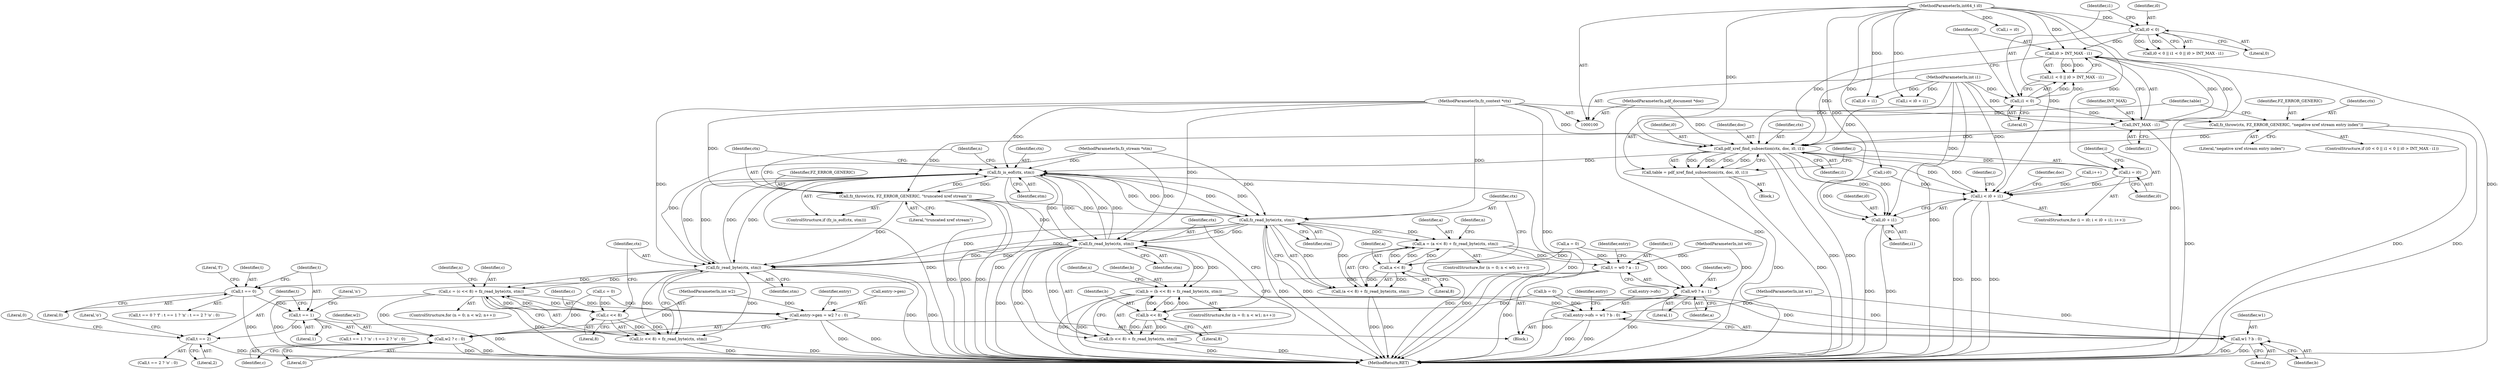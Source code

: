 digraph "0_ghostscript_55c3f68d638ac1263a386e0aaa004bb6e8bde731@pointer" {
"1000134" [label="(Call,pdf_xref_find_subsection(ctx, doc, i0, i1))"];
"1000128" [label="(Call,fz_throw(ctx, FZ_ERROR_GENERIC, \"negative xref stream entry index\"))"];
"1000101" [label="(MethodParameterIn,fz_context *ctx)"];
"1000102" [label="(MethodParameterIn,pdf_document *doc)"];
"1000116" [label="(Call,i0 < 0)"];
"1000104" [label="(MethodParameterIn,int64_t i0)"];
"1000123" [label="(Call,i0 > INT_MAX - i1)"];
"1000125" [label="(Call,INT_MAX - i1)"];
"1000120" [label="(Call,i1 < 0)"];
"1000105" [label="(MethodParameterIn,int i1)"];
"1000132" [label="(Call,table = pdf_xref_find_subsection(ctx, doc, i0, i1))"];
"1000140" [label="(Call,i = i0)"];
"1000143" [label="(Call,i < i0 + i1)"];
"1000145" [label="(Call,i0 + i1)"];
"1000184" [label="(Call,fz_is_eof(ctx, stm))"];
"1000187" [label="(Call,fz_throw(ctx, FZ_ERROR_GENERIC, \"truncated xref stream\"))"];
"1000206" [label="(Call,fz_read_byte(ctx, stm))"];
"1000200" [label="(Call,a = (a << 8) + fz_read_byte(ctx, stm))"];
"1000203" [label="(Call,a << 8)"];
"1000202" [label="(Call,(a << 8) + fz_read_byte(ctx, stm))"];
"1000252" [label="(Call,t = w0 ? a : 1)"];
"1000263" [label="(Call,t == 0)"];
"1000268" [label="(Call,t == 1)"];
"1000273" [label="(Call,t == 2)"];
"1000254" [label="(Call,w0 ? a : 1)"];
"1000224" [label="(Call,fz_read_byte(ctx, stm))"];
"1000218" [label="(Call,b = (b << 8) + fz_read_byte(ctx, stm))"];
"1000221" [label="(Call,b << 8)"];
"1000220" [label="(Call,(b << 8) + fz_read_byte(ctx, stm))"];
"1000278" [label="(Call,entry->ofs = w1 ? b : 0)"];
"1000282" [label="(Call,w1 ? b : 0)"];
"1000242" [label="(Call,fz_read_byte(ctx, stm))"];
"1000236" [label="(Call,c = (c << 8) + fz_read_byte(ctx, stm))"];
"1000239" [label="(Call,c << 8)"];
"1000238" [label="(Call,(c << 8) + fz_read_byte(ctx, stm))"];
"1000286" [label="(Call,entry->gen = w2 ? c : 0)"];
"1000290" [label="(Call,w2 ? c : 0)"];
"1000108" [label="(MethodParameterIn,int w2)"];
"1000189" [label="(Identifier,FZ_ERROR_GENERIC)"];
"1000265" [label="(Literal,0)"];
"1000109" [label="(Block,)"];
"1000274" [label="(Identifier,t)"];
"1000117" [label="(Identifier,i0)"];
"1000199" [label="(Identifier,n)"];
"1000243" [label="(Identifier,ctx)"];
"1000235" [label="(Identifier,n)"];
"1000114" [label="(ControlStructure,if (i0 < 0 || i1 < 0 || i0 > INT_MAX - i1))"];
"1000288" [label="(Identifier,entry)"];
"1000120" [label="(Call,i1 < 0)"];
"1000286" [label="(Call,entry->gen = w2 ? c : 0)"];
"1000180" [label="(Call,c = 0)"];
"1000127" [label="(Identifier,i1)"];
"1000293" [label="(Literal,0)"];
"1000207" [label="(Identifier,ctx)"];
"1000191" [label="(ControlStructure,for (n = 0; n < w0; n++))"];
"1000304" [label="(MethodReturn,RET)"];
"1000254" [label="(Call,w0 ? a : 1)"];
"1000137" [label="(Identifier,i0)"];
"1000176" [label="(Call,b = 0)"];
"1000187" [label="(Call,fz_throw(ctx, FZ_ERROR_GENERIC, \"truncated xref stream\"))"];
"1000131" [label="(Literal,\"negative xref stream entry index\")"];
"1000128" [label="(Call,fz_throw(ctx, FZ_ERROR_GENERIC, \"negative xref stream entry index\"))"];
"1000218" [label="(Call,b = (b << 8) + fz_read_byte(ctx, stm))"];
"1000134" [label="(Call,pdf_xref_find_subsection(ctx, doc, i0, i1))"];
"1000271" [label="(Literal,'n')"];
"1000139" [label="(ControlStructure,for (i = i0; i < i0 + i1; i++))"];
"1000122" [label="(Literal,0)"];
"1000154" [label="(Call,i < i0 + i1)"];
"1000103" [label="(MethodParameterIn,fz_stream *stm)"];
"1000104" [label="(MethodParameterIn,int64_t i0)"];
"1000188" [label="(Identifier,ctx)"];
"1000290" [label="(Call,w2 ? c : 0)"];
"1000285" [label="(Literal,0)"];
"1000116" [label="(Call,i0 < 0)"];
"1000226" [label="(Identifier,stm)"];
"1000206" [label="(Call,fz_read_byte(ctx, stm))"];
"1000277" [label="(Literal,0)"];
"1000125" [label="(Call,INT_MAX - i1)"];
"1000102" [label="(MethodParameterIn,pdf_document *doc)"];
"1000204" [label="(Identifier,a)"];
"1000101" [label="(MethodParameterIn,fz_context *ctx)"];
"1000136" [label="(Identifier,doc)"];
"1000144" [label="(Identifier,i)"];
"1000266" [label="(Literal,'f')"];
"1000275" [label="(Literal,2)"];
"1000205" [label="(Literal,8)"];
"1000253" [label="(Identifier,t)"];
"1000256" [label="(Identifier,a)"];
"1000236" [label="(Call,c = (c << 8) + fz_read_byte(ctx, stm))"];
"1000118" [label="(Literal,0)"];
"1000255" [label="(Identifier,w0)"];
"1000147" [label="(Identifier,i1)"];
"1000227" [label="(ControlStructure,for (n = 0; n < w2; n++))"];
"1000200" [label="(Call,a = (a << 8) + fz_read_byte(ctx, stm))"];
"1000238" [label="(Call,(c << 8) + fz_read_byte(ctx, stm))"];
"1000224" [label="(Call,fz_read_byte(ctx, stm))"];
"1000172" [label="(Call,a = 0)"];
"1000222" [label="(Identifier,b)"];
"1000217" [label="(Identifier,n)"];
"1000201" [label="(Identifier,a)"];
"1000209" [label="(ControlStructure,for (n = 0; n < w1; n++))"];
"1000143" [label="(Call,i < i0 + i1)"];
"1000126" [label="(Identifier,INT_MAX)"];
"1000132" [label="(Call,table = pdf_xref_find_subsection(ctx, doc, i0, i1))"];
"1000105" [label="(MethodParameterIn,int i1)"];
"1000140" [label="(Call,i = i0)"];
"1000292" [label="(Identifier,c)"];
"1000268" [label="(Call,t == 1)"];
"1000130" [label="(Identifier,FZ_ERROR_GENERIC)"];
"1000184" [label="(Call,fz_is_eof(ctx, stm))"];
"1000142" [label="(Identifier,i0)"];
"1000279" [label="(Call,entry->ofs)"];
"1000244" [label="(Identifier,stm)"];
"1000106" [label="(MethodParameterIn,int w0)"];
"1000151" [label="(Call,i = i0)"];
"1000221" [label="(Call,b << 8)"];
"1000237" [label="(Identifier,c)"];
"1000264" [label="(Identifier,t)"];
"1000115" [label="(Call,i0 < 0 || i1 < 0 || i0 > INT_MAX - i1)"];
"1000270" [label="(Literal,1)"];
"1000240" [label="(Identifier,c)"];
"1000133" [label="(Identifier,table)"];
"1000141" [label="(Identifier,i)"];
"1000193" [label="(Identifier,n)"];
"1000276" [label="(Literal,'o')"];
"1000129" [label="(Identifier,ctx)"];
"1000190" [label="(Literal,\"truncated xref stream\")"];
"1000186" [label="(Identifier,stm)"];
"1000208" [label="(Identifier,stm)"];
"1000156" [label="(Call,i0 + i1)"];
"1000257" [label="(Literal,1)"];
"1000263" [label="(Call,t == 0)"];
"1000272" [label="(Call,t == 2 ? 'o' : 0)"];
"1000241" [label="(Literal,8)"];
"1000239" [label="(Call,c << 8)"];
"1000183" [label="(ControlStructure,if (fz_is_eof(ctx, stm)))"];
"1000107" [label="(MethodParameterIn,int w1)"];
"1000185" [label="(Identifier,ctx)"];
"1000203" [label="(Call,a << 8)"];
"1000252" [label="(Call,t = w0 ? a : 1)"];
"1000296" [label="(Identifier,entry)"];
"1000202" [label="(Call,(a << 8) + fz_read_byte(ctx, stm))"];
"1000146" [label="(Identifier,i0)"];
"1000283" [label="(Identifier,w1)"];
"1000138" [label="(Identifier,i1)"];
"1000220" [label="(Call,(b << 8) + fz_read_byte(ctx, stm))"];
"1000219" [label="(Identifier,b)"];
"1000145" [label="(Call,i0 + i1)"];
"1000267" [label="(Call,t == 1 ? 'n' : t == 2 ? 'o' : 0)"];
"1000291" [label="(Identifier,w2)"];
"1000223" [label="(Literal,8)"];
"1000242" [label="(Call,fz_read_byte(ctx, stm))"];
"1000278" [label="(Call,entry->ofs = w1 ? b : 0)"];
"1000225" [label="(Identifier,ctx)"];
"1000119" [label="(Call,i1 < 0 || i0 > INT_MAX - i1)"];
"1000124" [label="(Identifier,i0)"];
"1000284" [label="(Identifier,b)"];
"1000135" [label="(Identifier,ctx)"];
"1000123" [label="(Call,i0 > INT_MAX - i1)"];
"1000260" [label="(Identifier,entry)"];
"1000168" [label="(Call,i-i0)"];
"1000262" [label="(Call,t == 0 ? 'f' : t == 1 ? 'n' : t == 2 ? 'o' : 0)"];
"1000152" [label="(Identifier,i)"];
"1000301" [label="(Identifier,doc)"];
"1000269" [label="(Identifier,t)"];
"1000282" [label="(Call,w1 ? b : 0)"];
"1000287" [label="(Call,entry->gen)"];
"1000273" [label="(Call,t == 2)"];
"1000250" [label="(Block,)"];
"1000148" [label="(Call,i++)"];
"1000121" [label="(Identifier,i1)"];
"1000134" -> "1000132"  [label="AST: "];
"1000134" -> "1000138"  [label="CFG: "];
"1000135" -> "1000134"  [label="AST: "];
"1000136" -> "1000134"  [label="AST: "];
"1000137" -> "1000134"  [label="AST: "];
"1000138" -> "1000134"  [label="AST: "];
"1000132" -> "1000134"  [label="CFG: "];
"1000134" -> "1000304"  [label="DDG: "];
"1000134" -> "1000304"  [label="DDG: "];
"1000134" -> "1000132"  [label="DDG: "];
"1000134" -> "1000132"  [label="DDG: "];
"1000134" -> "1000132"  [label="DDG: "];
"1000134" -> "1000132"  [label="DDG: "];
"1000128" -> "1000134"  [label="DDG: "];
"1000101" -> "1000134"  [label="DDG: "];
"1000102" -> "1000134"  [label="DDG: "];
"1000116" -> "1000134"  [label="DDG: "];
"1000123" -> "1000134"  [label="DDG: "];
"1000104" -> "1000134"  [label="DDG: "];
"1000120" -> "1000134"  [label="DDG: "];
"1000125" -> "1000134"  [label="DDG: "];
"1000105" -> "1000134"  [label="DDG: "];
"1000134" -> "1000140"  [label="DDG: "];
"1000134" -> "1000143"  [label="DDG: "];
"1000134" -> "1000143"  [label="DDG: "];
"1000134" -> "1000145"  [label="DDG: "];
"1000134" -> "1000145"  [label="DDG: "];
"1000134" -> "1000184"  [label="DDG: "];
"1000128" -> "1000114"  [label="AST: "];
"1000128" -> "1000131"  [label="CFG: "];
"1000129" -> "1000128"  [label="AST: "];
"1000130" -> "1000128"  [label="AST: "];
"1000131" -> "1000128"  [label="AST: "];
"1000133" -> "1000128"  [label="CFG: "];
"1000128" -> "1000304"  [label="DDG: "];
"1000128" -> "1000304"  [label="DDG: "];
"1000101" -> "1000128"  [label="DDG: "];
"1000128" -> "1000187"  [label="DDG: "];
"1000101" -> "1000100"  [label="AST: "];
"1000101" -> "1000304"  [label="DDG: "];
"1000101" -> "1000184"  [label="DDG: "];
"1000101" -> "1000187"  [label="DDG: "];
"1000101" -> "1000206"  [label="DDG: "];
"1000101" -> "1000224"  [label="DDG: "];
"1000101" -> "1000242"  [label="DDG: "];
"1000102" -> "1000100"  [label="AST: "];
"1000102" -> "1000304"  [label="DDG: "];
"1000116" -> "1000115"  [label="AST: "];
"1000116" -> "1000118"  [label="CFG: "];
"1000117" -> "1000116"  [label="AST: "];
"1000118" -> "1000116"  [label="AST: "];
"1000121" -> "1000116"  [label="CFG: "];
"1000115" -> "1000116"  [label="CFG: "];
"1000116" -> "1000115"  [label="DDG: "];
"1000116" -> "1000115"  [label="DDG: "];
"1000104" -> "1000116"  [label="DDG: "];
"1000116" -> "1000123"  [label="DDG: "];
"1000104" -> "1000100"  [label="AST: "];
"1000104" -> "1000304"  [label="DDG: "];
"1000104" -> "1000123"  [label="DDG: "];
"1000104" -> "1000140"  [label="DDG: "];
"1000104" -> "1000143"  [label="DDG: "];
"1000104" -> "1000145"  [label="DDG: "];
"1000104" -> "1000151"  [label="DDG: "];
"1000104" -> "1000154"  [label="DDG: "];
"1000104" -> "1000156"  [label="DDG: "];
"1000104" -> "1000168"  [label="DDG: "];
"1000123" -> "1000119"  [label="AST: "];
"1000123" -> "1000125"  [label="CFG: "];
"1000124" -> "1000123"  [label="AST: "];
"1000125" -> "1000123"  [label="AST: "];
"1000119" -> "1000123"  [label="CFG: "];
"1000123" -> "1000304"  [label="DDG: "];
"1000123" -> "1000119"  [label="DDG: "];
"1000123" -> "1000119"  [label="DDG: "];
"1000125" -> "1000123"  [label="DDG: "];
"1000125" -> "1000123"  [label="DDG: "];
"1000125" -> "1000127"  [label="CFG: "];
"1000126" -> "1000125"  [label="AST: "];
"1000127" -> "1000125"  [label="AST: "];
"1000125" -> "1000304"  [label="DDG: "];
"1000120" -> "1000125"  [label="DDG: "];
"1000105" -> "1000125"  [label="DDG: "];
"1000120" -> "1000119"  [label="AST: "];
"1000120" -> "1000122"  [label="CFG: "];
"1000121" -> "1000120"  [label="AST: "];
"1000122" -> "1000120"  [label="AST: "];
"1000124" -> "1000120"  [label="CFG: "];
"1000119" -> "1000120"  [label="CFG: "];
"1000120" -> "1000119"  [label="DDG: "];
"1000120" -> "1000119"  [label="DDG: "];
"1000105" -> "1000120"  [label="DDG: "];
"1000105" -> "1000100"  [label="AST: "];
"1000105" -> "1000304"  [label="DDG: "];
"1000105" -> "1000143"  [label="DDG: "];
"1000105" -> "1000145"  [label="DDG: "];
"1000105" -> "1000154"  [label="DDG: "];
"1000105" -> "1000156"  [label="DDG: "];
"1000132" -> "1000109"  [label="AST: "];
"1000133" -> "1000132"  [label="AST: "];
"1000141" -> "1000132"  [label="CFG: "];
"1000132" -> "1000304"  [label="DDG: "];
"1000132" -> "1000304"  [label="DDG: "];
"1000140" -> "1000139"  [label="AST: "];
"1000140" -> "1000142"  [label="CFG: "];
"1000141" -> "1000140"  [label="AST: "];
"1000142" -> "1000140"  [label="AST: "];
"1000144" -> "1000140"  [label="CFG: "];
"1000140" -> "1000143"  [label="DDG: "];
"1000143" -> "1000139"  [label="AST: "];
"1000143" -> "1000145"  [label="CFG: "];
"1000144" -> "1000143"  [label="AST: "];
"1000145" -> "1000143"  [label="AST: "];
"1000152" -> "1000143"  [label="CFG: "];
"1000301" -> "1000143"  [label="CFG: "];
"1000143" -> "1000304"  [label="DDG: "];
"1000143" -> "1000304"  [label="DDG: "];
"1000143" -> "1000304"  [label="DDG: "];
"1000148" -> "1000143"  [label="DDG: "];
"1000168" -> "1000143"  [label="DDG: "];
"1000145" -> "1000147"  [label="CFG: "];
"1000146" -> "1000145"  [label="AST: "];
"1000147" -> "1000145"  [label="AST: "];
"1000145" -> "1000304"  [label="DDG: "];
"1000145" -> "1000304"  [label="DDG: "];
"1000168" -> "1000145"  [label="DDG: "];
"1000184" -> "1000183"  [label="AST: "];
"1000184" -> "1000186"  [label="CFG: "];
"1000185" -> "1000184"  [label="AST: "];
"1000186" -> "1000184"  [label="AST: "];
"1000188" -> "1000184"  [label="CFG: "];
"1000193" -> "1000184"  [label="CFG: "];
"1000184" -> "1000304"  [label="DDG: "];
"1000184" -> "1000304"  [label="DDG: "];
"1000184" -> "1000304"  [label="DDG: "];
"1000187" -> "1000184"  [label="DDG: "];
"1000224" -> "1000184"  [label="DDG: "];
"1000224" -> "1000184"  [label="DDG: "];
"1000206" -> "1000184"  [label="DDG: "];
"1000206" -> "1000184"  [label="DDG: "];
"1000242" -> "1000184"  [label="DDG: "];
"1000242" -> "1000184"  [label="DDG: "];
"1000103" -> "1000184"  [label="DDG: "];
"1000184" -> "1000187"  [label="DDG: "];
"1000184" -> "1000206"  [label="DDG: "];
"1000184" -> "1000206"  [label="DDG: "];
"1000184" -> "1000224"  [label="DDG: "];
"1000184" -> "1000224"  [label="DDG: "];
"1000184" -> "1000242"  [label="DDG: "];
"1000184" -> "1000242"  [label="DDG: "];
"1000187" -> "1000183"  [label="AST: "];
"1000187" -> "1000190"  [label="CFG: "];
"1000188" -> "1000187"  [label="AST: "];
"1000189" -> "1000187"  [label="AST: "];
"1000190" -> "1000187"  [label="AST: "];
"1000193" -> "1000187"  [label="CFG: "];
"1000187" -> "1000304"  [label="DDG: "];
"1000187" -> "1000304"  [label="DDG: "];
"1000187" -> "1000304"  [label="DDG: "];
"1000187" -> "1000206"  [label="DDG: "];
"1000187" -> "1000224"  [label="DDG: "];
"1000187" -> "1000242"  [label="DDG: "];
"1000206" -> "1000202"  [label="AST: "];
"1000206" -> "1000208"  [label="CFG: "];
"1000207" -> "1000206"  [label="AST: "];
"1000208" -> "1000206"  [label="AST: "];
"1000202" -> "1000206"  [label="CFG: "];
"1000206" -> "1000304"  [label="DDG: "];
"1000206" -> "1000304"  [label="DDG: "];
"1000206" -> "1000200"  [label="DDG: "];
"1000206" -> "1000200"  [label="DDG: "];
"1000206" -> "1000202"  [label="DDG: "];
"1000206" -> "1000202"  [label="DDG: "];
"1000103" -> "1000206"  [label="DDG: "];
"1000206" -> "1000224"  [label="DDG: "];
"1000206" -> "1000224"  [label="DDG: "];
"1000206" -> "1000242"  [label="DDG: "];
"1000206" -> "1000242"  [label="DDG: "];
"1000200" -> "1000191"  [label="AST: "];
"1000200" -> "1000202"  [label="CFG: "];
"1000201" -> "1000200"  [label="AST: "];
"1000202" -> "1000200"  [label="AST: "];
"1000199" -> "1000200"  [label="CFG: "];
"1000200" -> "1000304"  [label="DDG: "];
"1000200" -> "1000304"  [label="DDG: "];
"1000203" -> "1000200"  [label="DDG: "];
"1000203" -> "1000200"  [label="DDG: "];
"1000200" -> "1000203"  [label="DDG: "];
"1000200" -> "1000252"  [label="DDG: "];
"1000200" -> "1000254"  [label="DDG: "];
"1000203" -> "1000202"  [label="AST: "];
"1000203" -> "1000205"  [label="CFG: "];
"1000204" -> "1000203"  [label="AST: "];
"1000205" -> "1000203"  [label="AST: "];
"1000207" -> "1000203"  [label="CFG: "];
"1000203" -> "1000202"  [label="DDG: "];
"1000203" -> "1000202"  [label="DDG: "];
"1000172" -> "1000203"  [label="DDG: "];
"1000202" -> "1000304"  [label="DDG: "];
"1000202" -> "1000304"  [label="DDG: "];
"1000252" -> "1000250"  [label="AST: "];
"1000252" -> "1000254"  [label="CFG: "];
"1000253" -> "1000252"  [label="AST: "];
"1000254" -> "1000252"  [label="AST: "];
"1000260" -> "1000252"  [label="CFG: "];
"1000252" -> "1000304"  [label="DDG: "];
"1000106" -> "1000252"  [label="DDG: "];
"1000172" -> "1000252"  [label="DDG: "];
"1000252" -> "1000263"  [label="DDG: "];
"1000263" -> "1000262"  [label="AST: "];
"1000263" -> "1000265"  [label="CFG: "];
"1000264" -> "1000263"  [label="AST: "];
"1000265" -> "1000263"  [label="AST: "];
"1000266" -> "1000263"  [label="CFG: "];
"1000269" -> "1000263"  [label="CFG: "];
"1000263" -> "1000304"  [label="DDG: "];
"1000263" -> "1000268"  [label="DDG: "];
"1000268" -> "1000267"  [label="AST: "];
"1000268" -> "1000270"  [label="CFG: "];
"1000269" -> "1000268"  [label="AST: "];
"1000270" -> "1000268"  [label="AST: "];
"1000271" -> "1000268"  [label="CFG: "];
"1000274" -> "1000268"  [label="CFG: "];
"1000268" -> "1000304"  [label="DDG: "];
"1000268" -> "1000273"  [label="DDG: "];
"1000273" -> "1000272"  [label="AST: "];
"1000273" -> "1000275"  [label="CFG: "];
"1000274" -> "1000273"  [label="AST: "];
"1000275" -> "1000273"  [label="AST: "];
"1000276" -> "1000273"  [label="CFG: "];
"1000277" -> "1000273"  [label="CFG: "];
"1000273" -> "1000304"  [label="DDG: "];
"1000254" -> "1000256"  [label="CFG: "];
"1000254" -> "1000257"  [label="CFG: "];
"1000255" -> "1000254"  [label="AST: "];
"1000256" -> "1000254"  [label="AST: "];
"1000257" -> "1000254"  [label="AST: "];
"1000254" -> "1000304"  [label="DDG: "];
"1000254" -> "1000304"  [label="DDG: "];
"1000106" -> "1000254"  [label="DDG: "];
"1000172" -> "1000254"  [label="DDG: "];
"1000224" -> "1000220"  [label="AST: "];
"1000224" -> "1000226"  [label="CFG: "];
"1000225" -> "1000224"  [label="AST: "];
"1000226" -> "1000224"  [label="AST: "];
"1000220" -> "1000224"  [label="CFG: "];
"1000224" -> "1000304"  [label="DDG: "];
"1000224" -> "1000304"  [label="DDG: "];
"1000224" -> "1000218"  [label="DDG: "];
"1000224" -> "1000218"  [label="DDG: "];
"1000224" -> "1000220"  [label="DDG: "];
"1000224" -> "1000220"  [label="DDG: "];
"1000103" -> "1000224"  [label="DDG: "];
"1000224" -> "1000242"  [label="DDG: "];
"1000224" -> "1000242"  [label="DDG: "];
"1000218" -> "1000209"  [label="AST: "];
"1000218" -> "1000220"  [label="CFG: "];
"1000219" -> "1000218"  [label="AST: "];
"1000220" -> "1000218"  [label="AST: "];
"1000217" -> "1000218"  [label="CFG: "];
"1000218" -> "1000304"  [label="DDG: "];
"1000218" -> "1000304"  [label="DDG: "];
"1000221" -> "1000218"  [label="DDG: "];
"1000221" -> "1000218"  [label="DDG: "];
"1000218" -> "1000221"  [label="DDG: "];
"1000218" -> "1000278"  [label="DDG: "];
"1000218" -> "1000282"  [label="DDG: "];
"1000221" -> "1000220"  [label="AST: "];
"1000221" -> "1000223"  [label="CFG: "];
"1000222" -> "1000221"  [label="AST: "];
"1000223" -> "1000221"  [label="AST: "];
"1000225" -> "1000221"  [label="CFG: "];
"1000221" -> "1000220"  [label="DDG: "];
"1000221" -> "1000220"  [label="DDG: "];
"1000176" -> "1000221"  [label="DDG: "];
"1000220" -> "1000304"  [label="DDG: "];
"1000220" -> "1000304"  [label="DDG: "];
"1000278" -> "1000250"  [label="AST: "];
"1000278" -> "1000282"  [label="CFG: "];
"1000279" -> "1000278"  [label="AST: "];
"1000282" -> "1000278"  [label="AST: "];
"1000288" -> "1000278"  [label="CFG: "];
"1000278" -> "1000304"  [label="DDG: "];
"1000278" -> "1000304"  [label="DDG: "];
"1000107" -> "1000278"  [label="DDG: "];
"1000176" -> "1000278"  [label="DDG: "];
"1000282" -> "1000284"  [label="CFG: "];
"1000282" -> "1000285"  [label="CFG: "];
"1000283" -> "1000282"  [label="AST: "];
"1000284" -> "1000282"  [label="AST: "];
"1000285" -> "1000282"  [label="AST: "];
"1000282" -> "1000304"  [label="DDG: "];
"1000282" -> "1000304"  [label="DDG: "];
"1000107" -> "1000282"  [label="DDG: "];
"1000176" -> "1000282"  [label="DDG: "];
"1000242" -> "1000238"  [label="AST: "];
"1000242" -> "1000244"  [label="CFG: "];
"1000243" -> "1000242"  [label="AST: "];
"1000244" -> "1000242"  [label="AST: "];
"1000238" -> "1000242"  [label="CFG: "];
"1000242" -> "1000304"  [label="DDG: "];
"1000242" -> "1000304"  [label="DDG: "];
"1000242" -> "1000236"  [label="DDG: "];
"1000242" -> "1000236"  [label="DDG: "];
"1000242" -> "1000238"  [label="DDG: "];
"1000242" -> "1000238"  [label="DDG: "];
"1000103" -> "1000242"  [label="DDG: "];
"1000236" -> "1000227"  [label="AST: "];
"1000236" -> "1000238"  [label="CFG: "];
"1000237" -> "1000236"  [label="AST: "];
"1000238" -> "1000236"  [label="AST: "];
"1000235" -> "1000236"  [label="CFG: "];
"1000236" -> "1000304"  [label="DDG: "];
"1000236" -> "1000304"  [label="DDG: "];
"1000239" -> "1000236"  [label="DDG: "];
"1000239" -> "1000236"  [label="DDG: "];
"1000236" -> "1000239"  [label="DDG: "];
"1000236" -> "1000286"  [label="DDG: "];
"1000236" -> "1000290"  [label="DDG: "];
"1000239" -> "1000238"  [label="AST: "];
"1000239" -> "1000241"  [label="CFG: "];
"1000240" -> "1000239"  [label="AST: "];
"1000241" -> "1000239"  [label="AST: "];
"1000243" -> "1000239"  [label="CFG: "];
"1000239" -> "1000238"  [label="DDG: "];
"1000239" -> "1000238"  [label="DDG: "];
"1000180" -> "1000239"  [label="DDG: "];
"1000238" -> "1000304"  [label="DDG: "];
"1000238" -> "1000304"  [label="DDG: "];
"1000286" -> "1000250"  [label="AST: "];
"1000286" -> "1000290"  [label="CFG: "];
"1000287" -> "1000286"  [label="AST: "];
"1000290" -> "1000286"  [label="AST: "];
"1000296" -> "1000286"  [label="CFG: "];
"1000286" -> "1000304"  [label="DDG: "];
"1000286" -> "1000304"  [label="DDG: "];
"1000108" -> "1000286"  [label="DDG: "];
"1000180" -> "1000286"  [label="DDG: "];
"1000290" -> "1000292"  [label="CFG: "];
"1000290" -> "1000293"  [label="CFG: "];
"1000291" -> "1000290"  [label="AST: "];
"1000292" -> "1000290"  [label="AST: "];
"1000293" -> "1000290"  [label="AST: "];
"1000290" -> "1000304"  [label="DDG: "];
"1000290" -> "1000304"  [label="DDG: "];
"1000108" -> "1000290"  [label="DDG: "];
"1000180" -> "1000290"  [label="DDG: "];
}

